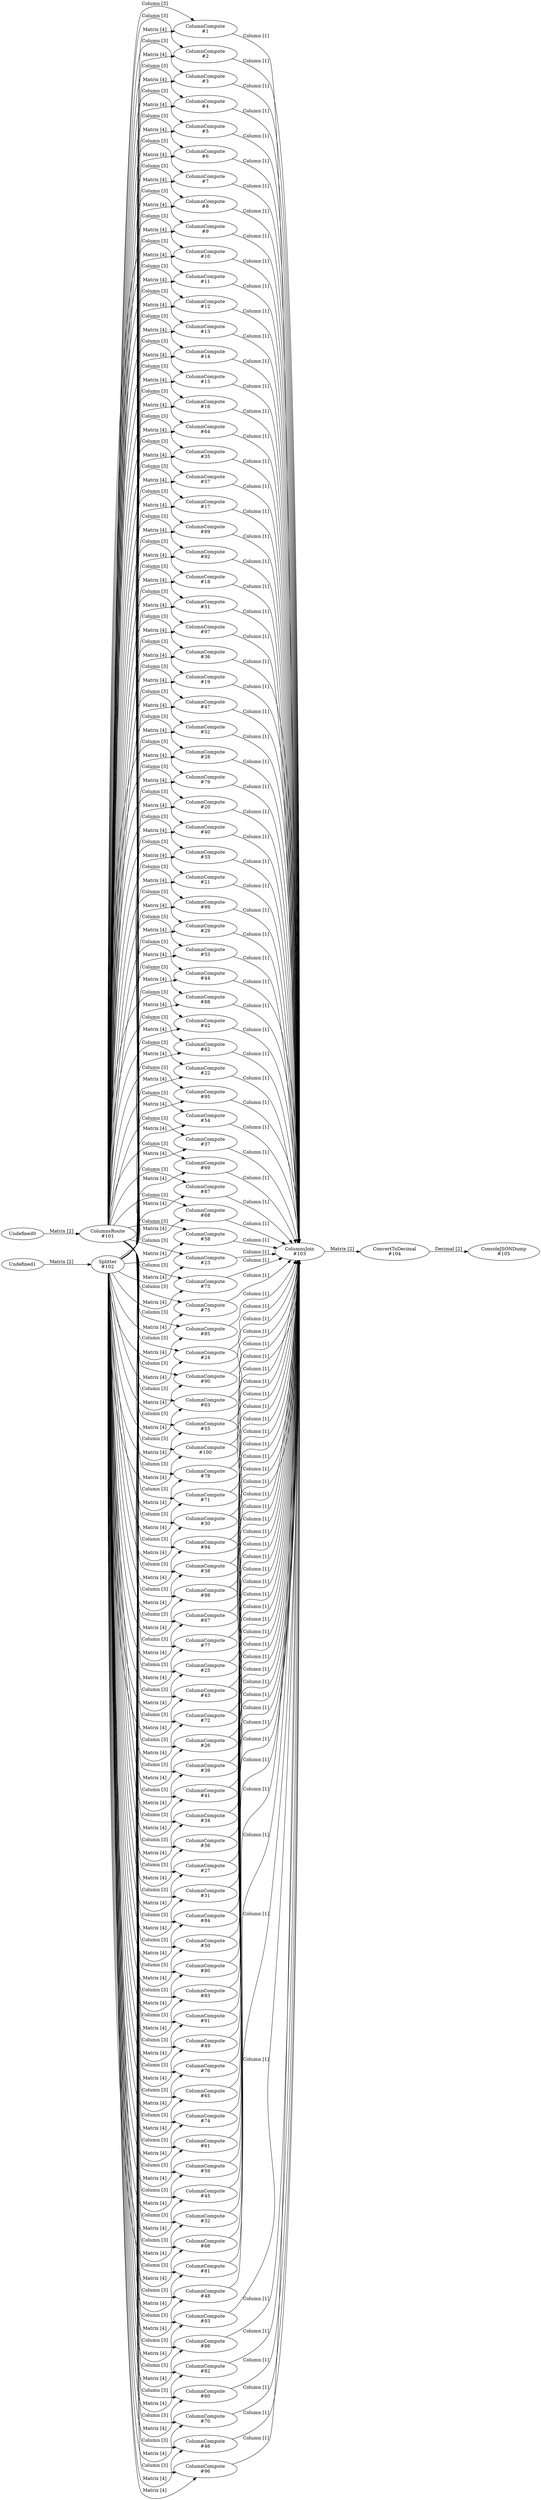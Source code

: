 digraph {
rankdir = LR
"Stage1"[label="ColumnCompute
#1"]
"Stage2"[label="ColumnCompute
#2"]
"Stage3"[label="ColumnCompute
#3"]
"Stage4"[label="ColumnCompute
#4"]
"Stage5"[label="ColumnCompute
#5"]
"Stage6"[label="ColumnCompute
#6"]
"Stage7"[label="ColumnCompute
#7"]
"Stage8"[label="ColumnCompute
#8"]
"Stage9"[label="ColumnCompute
#9"]
"Stage10"[label="ColumnCompute
#10"]
"Stage11"[label="ColumnCompute
#11"]
"Stage12"[label="ColumnCompute
#12"]
"Stage13"[label="ColumnCompute
#13"]
"Stage14"[label="ColumnCompute
#14"]
"Stage15"[label="ColumnCompute
#15"]
"Stage16"[label="ColumnCompute
#16"]
"Stage17"[label="ColumnCompute
#17"]
"Stage18"[label="ColumnCompute
#18"]
"Stage19"[label="ColumnCompute
#19"]
"Stage20"[label="ColumnCompute
#20"]
"Stage21"[label="ColumnCompute
#21"]
"Stage22"[label="ColumnCompute
#22"]
"Stage23"[label="ColumnCompute
#23"]
"Stage24"[label="ColumnCompute
#24"]
"Stage25"[label="ColumnCompute
#25"]
"Stage26"[label="ColumnCompute
#26"]
"Stage27"[label="ColumnCompute
#27"]
"Stage28"[label="ColumnCompute
#28"]
"Stage29"[label="ColumnCompute
#29"]
"Stage30"[label="ColumnCompute
#30"]
"Stage31"[label="ColumnCompute
#31"]
"Stage32"[label="ColumnCompute
#32"]
"Stage33"[label="ColumnCompute
#33"]
"Stage34"[label="ColumnCompute
#34"]
"Stage35"[label="ColumnCompute
#35"]
"Stage36"[label="ColumnCompute
#36"]
"Stage37"[label="ColumnCompute
#37"]
"Stage38"[label="ColumnCompute
#38"]
"Stage39"[label="ColumnCompute
#39"]
"Stage40"[label="ColumnCompute
#40"]
"Stage41"[label="ColumnCompute
#41"]
"Stage42"[label="ColumnCompute
#42"]
"Stage43"[label="ColumnCompute
#43"]
"Stage44"[label="ColumnCompute
#44"]
"Stage45"[label="ColumnCompute
#45"]
"Stage46"[label="ColumnCompute
#46"]
"Stage47"[label="ColumnCompute
#47"]
"Stage48"[label="ColumnCompute
#48"]
"Stage49"[label="ColumnCompute
#49"]
"Stage50"[label="ColumnCompute
#50"]
"Stage51"[label="ColumnCompute
#51"]
"Stage52"[label="ColumnCompute
#52"]
"Stage53"[label="ColumnCompute
#53"]
"Stage54"[label="ColumnCompute
#54"]
"Stage55"[label="ColumnCompute
#55"]
"Stage56"[label="ColumnCompute
#56"]
"Stage57"[label="ColumnCompute
#57"]
"Stage58"[label="ColumnCompute
#58"]
"Stage59"[label="ColumnCompute
#59"]
"Stage60"[label="ColumnCompute
#60"]
"Stage61"[label="ColumnCompute
#61"]
"Stage62"[label="ColumnCompute
#62"]
"Stage63"[label="ColumnCompute
#63"]
"Stage64"[label="ColumnCompute
#64"]
"Stage65"[label="ColumnCompute
#65"]
"Stage66"[label="ColumnCompute
#66"]
"Stage67"[label="ColumnCompute
#67"]
"Stage68"[label="ColumnCompute
#68"]
"Stage69"[label="ColumnCompute
#69"]
"Stage70"[label="ColumnCompute
#70"]
"Stage71"[label="ColumnCompute
#71"]
"Stage72"[label="ColumnCompute
#72"]
"Stage73"[label="ColumnCompute
#73"]
"Stage74"[label="ColumnCompute
#74"]
"Stage75"[label="ColumnCompute
#75"]
"Stage76"[label="ColumnCompute
#76"]
"Stage77"[label="ColumnCompute
#77"]
"Stage78"[label="ColumnCompute
#78"]
"Stage79"[label="ColumnCompute
#79"]
"Stage80"[label="ColumnCompute
#80"]
"Stage81"[label="ColumnCompute
#81"]
"Stage82"[label="ColumnCompute
#82"]
"Stage83"[label="ColumnCompute
#83"]
"Stage84"[label="ColumnCompute
#84"]
"Stage85"[label="ColumnCompute
#85"]
"Stage86"[label="ColumnCompute
#86"]
"Stage87"[label="ColumnCompute
#87"]
"Stage88"[label="ColumnCompute
#88"]
"Stage89"[label="ColumnCompute
#89"]
"Stage90"[label="ColumnCompute
#90"]
"Stage91"[label="ColumnCompute
#91"]
"Stage92"[label="ColumnCompute
#92"]
"Stage93"[label="ColumnCompute
#93"]
"Stage94"[label="ColumnCompute
#94"]
"Stage95"[label="ColumnCompute
#95"]
"Stage96"[label="ColumnCompute
#96"]
"Stage97"[label="ColumnCompute
#97"]
"Stage98"[label="ColumnCompute
#98"]
"Stage99"[label="ColumnCompute
#99"]
"Stage100"[label="ColumnCompute
#100"]
"Stage101"[label="ColumnsRoute
#101"]
"Stage102"[label="Splitter
#102"]
"Stage103"[label="ColumnsJoin
#103"]
"Stage104"[label="ConvertToDecimal
#104"]
"Stage105"[label="ConsoleJSONDump
#105"]
"Stage100" -> "Stage103"[label="Column [1]",weight=2.0]
"Stage101" -> "Stage100"[label="Column [3]",weight=2.0]
"Stage102" -> "Stage100"[label="Matrix [4]",weight=2.0]
"Stage99" -> "Stage103"[label="Column [1]",weight=2.0]
"Stage101" -> "Stage99"[label="Column [3]",weight=2.0]
"Stage102" -> "Stage99"[label="Matrix [4]",weight=2.0]
"Stage98" -> "Stage103"[label="Column [1]",weight=2.0]
"Stage101" -> "Stage98"[label="Column [3]",weight=2.0]
"Stage102" -> "Stage98"[label="Matrix [4]",weight=2.0]
"Stage97" -> "Stage103"[label="Column [1]",weight=2.0]
"Stage101" -> "Stage97"[label="Column [3]",weight=2.0]
"Stage102" -> "Stage97"[label="Matrix [4]",weight=2.0]
"Stage96" -> "Stage103"[label="Column [1]",weight=2.0]
"Stage101" -> "Stage96"[label="Column [3]",weight=2.0]
"Stage102" -> "Stage96"[label="Matrix [4]",weight=2.0]
"Stage95" -> "Stage103"[label="Column [1]",weight=2.0]
"Stage101" -> "Stage95"[label="Column [3]",weight=2.0]
"Stage102" -> "Stage95"[label="Matrix [4]",weight=2.0]
"Stage94" -> "Stage103"[label="Column [1]",weight=2.0]
"Stage101" -> "Stage94"[label="Column [3]",weight=2.0]
"Stage102" -> "Stage94"[label="Matrix [4]",weight=2.0]
"Stage93" -> "Stage103"[label="Column [1]",weight=2.0]
"Stage101" -> "Stage93"[label="Column [3]",weight=2.0]
"Stage102" -> "Stage93"[label="Matrix [4]",weight=2.0]
"Stage92" -> "Stage103"[label="Column [1]",weight=2.0]
"Stage101" -> "Stage92"[label="Column [3]",weight=2.0]
"Stage102" -> "Stage92"[label="Matrix [4]",weight=2.0]
"Stage91" -> "Stage103"[label="Column [1]",weight=2.0]
"Stage101" -> "Stage91"[label="Column [3]",weight=2.0]
"Stage102" -> "Stage91"[label="Matrix [4]",weight=2.0]
"Stage90" -> "Stage103"[label="Column [1]",weight=2.0]
"Stage101" -> "Stage90"[label="Column [3]",weight=2.0]
"Stage102" -> "Stage90"[label="Matrix [4]",weight=2.0]
"Stage89" -> "Stage103"[label="Column [1]",weight=2.0]
"Stage101" -> "Stage89"[label="Column [3]",weight=2.0]
"Stage102" -> "Stage89"[label="Matrix [4]",weight=2.0]
"Stage88" -> "Stage103"[label="Column [1]",weight=2.0]
"Stage101" -> "Stage88"[label="Column [3]",weight=2.0]
"Stage102" -> "Stage88"[label="Matrix [4]",weight=2.0]
"Stage87" -> "Stage103"[label="Column [1]",weight=2.0]
"Stage101" -> "Stage87"[label="Column [3]",weight=2.0]
"Stage102" -> "Stage87"[label="Matrix [4]",weight=2.0]
"Stage86" -> "Stage103"[label="Column [1]",weight=2.0]
"Stage101" -> "Stage86"[label="Column [3]",weight=2.0]
"Stage102" -> "Stage86"[label="Matrix [4]",weight=2.0]
"Stage85" -> "Stage103"[label="Column [1]",weight=2.0]
"Stage101" -> "Stage85"[label="Column [3]",weight=2.0]
"Stage102" -> "Stage85"[label="Matrix [4]",weight=2.0]
"Stage84" -> "Stage103"[label="Column [1]",weight=2.0]
"Stage101" -> "Stage84"[label="Column [3]",weight=2.0]
"Stage102" -> "Stage84"[label="Matrix [4]",weight=2.0]
"Stage83" -> "Stage103"[label="Column [1]",weight=2.0]
"Stage101" -> "Stage83"[label="Column [3]",weight=2.0]
"Stage102" -> "Stage83"[label="Matrix [4]",weight=2.0]
"Stage82" -> "Stage103"[label="Column [1]",weight=2.0]
"Stage101" -> "Stage82"[label="Column [3]",weight=2.0]
"Stage102" -> "Stage82"[label="Matrix [4]",weight=2.0]
"Stage81" -> "Stage103"[label="Column [1]",weight=2.0]
"Stage101" -> "Stage81"[label="Column [3]",weight=2.0]
"Stage102" -> "Stage81"[label="Matrix [4]",weight=2.0]
"Stage80" -> "Stage103"[label="Column [1]",weight=2.0]
"Stage101" -> "Stage80"[label="Column [3]",weight=2.0]
"Stage102" -> "Stage80"[label="Matrix [4]",weight=2.0]
"Stage79" -> "Stage103"[label="Column [1]",weight=2.0]
"Stage101" -> "Stage79"[label="Column [3]",weight=2.0]
"Stage102" -> "Stage79"[label="Matrix [4]",weight=2.0]
"Stage78" -> "Stage103"[label="Column [1]",weight=2.0]
"Stage101" -> "Stage78"[label="Column [3]",weight=2.0]
"Stage102" -> "Stage78"[label="Matrix [4]",weight=2.0]
"Stage77" -> "Stage103"[label="Column [1]",weight=2.0]
"Stage101" -> "Stage77"[label="Column [3]",weight=2.0]
"Stage102" -> "Stage77"[label="Matrix [4]",weight=2.0]
"Stage76" -> "Stage103"[label="Column [1]",weight=2.0]
"Stage101" -> "Stage76"[label="Column [3]",weight=2.0]
"Stage102" -> "Stage76"[label="Matrix [4]",weight=2.0]
"Stage75" -> "Stage103"[label="Column [1]",weight=2.0]
"Stage101" -> "Stage75"[label="Column [3]",weight=2.0]
"Stage102" -> "Stage75"[label="Matrix [4]",weight=2.0]
"Stage74" -> "Stage103"[label="Column [1]",weight=2.0]
"Stage101" -> "Stage74"[label="Column [3]",weight=2.0]
"Stage102" -> "Stage74"[label="Matrix [4]",weight=2.0]
"Stage73" -> "Stage103"[label="Column [1]",weight=2.0]
"Stage101" -> "Stage73"[label="Column [3]",weight=2.0]
"Stage102" -> "Stage73"[label="Matrix [4]",weight=2.0]
"Stage72" -> "Stage103"[label="Column [1]",weight=2.0]
"Stage101" -> "Stage72"[label="Column [3]",weight=2.0]
"Stage102" -> "Stage72"[label="Matrix [4]",weight=2.0]
"Stage71" -> "Stage103"[label="Column [1]",weight=2.0]
"Stage101" -> "Stage71"[label="Column [3]",weight=2.0]
"Stage102" -> "Stage71"[label="Matrix [4]",weight=2.0]
"Stage70" -> "Stage103"[label="Column [1]",weight=2.0]
"Stage101" -> "Stage70"[label="Column [3]",weight=2.0]
"Stage102" -> "Stage70"[label="Matrix [4]",weight=2.0]
"Stage69" -> "Stage103"[label="Column [1]",weight=2.0]
"Stage101" -> "Stage69"[label="Column [3]",weight=2.0]
"Stage102" -> "Stage69"[label="Matrix [4]",weight=2.0]
"Stage68" -> "Stage103"[label="Column [1]",weight=2.0]
"Stage101" -> "Stage68"[label="Column [3]",weight=2.0]
"Stage102" -> "Stage68"[label="Matrix [4]",weight=2.0]
"Stage67" -> "Stage103"[label="Column [1]",weight=2.0]
"Stage101" -> "Stage67"[label="Column [3]",weight=2.0]
"Stage102" -> "Stage67"[label="Matrix [4]",weight=2.0]
"Stage66" -> "Stage103"[label="Column [1]",weight=2.0]
"Stage101" -> "Stage66"[label="Column [3]",weight=2.0]
"Stage102" -> "Stage66"[label="Matrix [4]",weight=2.0]
"Stage65" -> "Stage103"[label="Column [1]",weight=2.0]
"Stage101" -> "Stage65"[label="Column [3]",weight=2.0]
"Stage102" -> "Stage65"[label="Matrix [4]",weight=2.0]
"Stage64" -> "Stage103"[label="Column [1]",weight=2.0]
"Stage101" -> "Stage64"[label="Column [3]",weight=2.0]
"Stage102" -> "Stage64"[label="Matrix [4]",weight=2.0]
"Stage63" -> "Stage103"[label="Column [1]",weight=2.0]
"Stage101" -> "Stage63"[label="Column [3]",weight=2.0]
"Stage102" -> "Stage63"[label="Matrix [4]",weight=2.0]
"Stage62" -> "Stage103"[label="Column [1]",weight=2.0]
"Stage101" -> "Stage62"[label="Column [3]",weight=2.0]
"Stage102" -> "Stage62"[label="Matrix [4]",weight=2.0]
"Stage61" -> "Stage103"[label="Column [1]",weight=2.0]
"Stage101" -> "Stage61"[label="Column [3]",weight=2.0]
"Stage102" -> "Stage61"[label="Matrix [4]",weight=2.0]
"Stage60" -> "Stage103"[label="Column [1]",weight=2.0]
"Stage101" -> "Stage60"[label="Column [3]",weight=2.0]
"Stage102" -> "Stage60"[label="Matrix [4]",weight=2.0]
"Stage59" -> "Stage103"[label="Column [1]",weight=2.0]
"Stage101" -> "Stage59"[label="Column [3]",weight=2.0]
"Stage102" -> "Stage59"[label="Matrix [4]",weight=2.0]
"Stage58" -> "Stage103"[label="Column [1]",weight=2.0]
"Stage101" -> "Stage58"[label="Column [3]",weight=2.0]
"Stage102" -> "Stage58"[label="Matrix [4]",weight=2.0]
"Stage57" -> "Stage103"[label="Column [1]",weight=2.0]
"Stage101" -> "Stage57"[label="Column [3]",weight=2.0]
"Stage102" -> "Stage57"[label="Matrix [4]",weight=2.0]
"Stage56" -> "Stage103"[label="Column [1]",weight=2.0]
"Stage101" -> "Stage56"[label="Column [3]",weight=2.0]
"Stage102" -> "Stage56"[label="Matrix [4]",weight=2.0]
"Stage55" -> "Stage103"[label="Column [1]",weight=2.0]
"Stage101" -> "Stage55"[label="Column [3]",weight=2.0]
"Stage102" -> "Stage55"[label="Matrix [4]",weight=2.0]
"Stage54" -> "Stage103"[label="Column [1]",weight=2.0]
"Stage101" -> "Stage54"[label="Column [3]",weight=2.0]
"Stage102" -> "Stage54"[label="Matrix [4]",weight=2.0]
"Stage53" -> "Stage103"[label="Column [1]",weight=2.0]
"Stage101" -> "Stage53"[label="Column [3]",weight=2.0]
"Stage102" -> "Stage53"[label="Matrix [4]",weight=2.0]
"Stage52" -> "Stage103"[label="Column [1]",weight=2.0]
"Stage101" -> "Stage52"[label="Column [3]",weight=2.0]
"Stage102" -> "Stage52"[label="Matrix [4]",weight=2.0]
"Stage51" -> "Stage103"[label="Column [1]",weight=2.0]
"Stage101" -> "Stage51"[label="Column [3]",weight=2.0]
"Stage102" -> "Stage51"[label="Matrix [4]",weight=2.0]
"Stage50" -> "Stage103"[label="Column [1]",weight=2.0]
"Stage101" -> "Stage50"[label="Column [3]",weight=2.0]
"Stage102" -> "Stage50"[label="Matrix [4]",weight=2.0]
"Stage49" -> "Stage103"[label="Column [1]",weight=2.0]
"Stage101" -> "Stage49"[label="Column [3]",weight=2.0]
"Stage102" -> "Stage49"[label="Matrix [4]",weight=2.0]
"Stage48" -> "Stage103"[label="Column [1]",weight=2.0]
"Stage101" -> "Stage48"[label="Column [3]",weight=2.0]
"Stage102" -> "Stage48"[label="Matrix [4]",weight=2.0]
"Stage47" -> "Stage103"[label="Column [1]",weight=2.0]
"Stage101" -> "Stage47"[label="Column [3]",weight=2.0]
"Stage102" -> "Stage47"[label="Matrix [4]",weight=2.0]
"Stage46" -> "Stage103"[label="Column [1]",weight=2.0]
"Stage101" -> "Stage46"[label="Column [3]",weight=2.0]
"Stage102" -> "Stage46"[label="Matrix [4]",weight=2.0]
"Stage45" -> "Stage103"[label="Column [1]",weight=2.0]
"Stage101" -> "Stage45"[label="Column [3]",weight=2.0]
"Stage102" -> "Stage45"[label="Matrix [4]",weight=2.0]
"Stage44" -> "Stage103"[label="Column [1]",weight=2.0]
"Stage101" -> "Stage44"[label="Column [3]",weight=2.0]
"Stage102" -> "Stage44"[label="Matrix [4]",weight=2.0]
"Stage43" -> "Stage103"[label="Column [1]",weight=2.0]
"Stage101" -> "Stage43"[label="Column [3]",weight=2.0]
"Stage102" -> "Stage43"[label="Matrix [4]",weight=2.0]
"Stage42" -> "Stage103"[label="Column [1]",weight=2.0]
"Stage101" -> "Stage42"[label="Column [3]",weight=2.0]
"Stage102" -> "Stage42"[label="Matrix [4]",weight=2.0]
"Stage41" -> "Stage103"[label="Column [1]",weight=2.0]
"Stage101" -> "Stage41"[label="Column [3]",weight=2.0]
"Stage102" -> "Stage41"[label="Matrix [4]",weight=2.0]
"Stage40" -> "Stage103"[label="Column [1]",weight=2.0]
"Stage101" -> "Stage40"[label="Column [3]",weight=2.0]
"Stage102" -> "Stage40"[label="Matrix [4]",weight=2.0]
"Stage39" -> "Stage103"[label="Column [1]",weight=2.0]
"Stage101" -> "Stage39"[label="Column [3]",weight=2.0]
"Stage102" -> "Stage39"[label="Matrix [4]",weight=2.0]
"Stage38" -> "Stage103"[label="Column [1]",weight=2.0]
"Stage101" -> "Stage38"[label="Column [3]",weight=2.0]
"Stage102" -> "Stage38"[label="Matrix [4]",weight=2.0]
"Stage37" -> "Stage103"[label="Column [1]",weight=2.0]
"Stage101" -> "Stage37"[label="Column [3]",weight=2.0]
"Stage102" -> "Stage37"[label="Matrix [4]",weight=2.0]
"Stage36" -> "Stage103"[label="Column [1]",weight=2.0]
"Stage101" -> "Stage36"[label="Column [3]",weight=2.0]
"Stage102" -> "Stage36"[label="Matrix [4]",weight=2.0]
"Stage35" -> "Stage103"[label="Column [1]",weight=2.0]
"Stage101" -> "Stage35"[label="Column [3]",weight=2.0]
"Stage102" -> "Stage35"[label="Matrix [4]",weight=2.0]
"Stage34" -> "Stage103"[label="Column [1]",weight=2.0]
"Stage101" -> "Stage34"[label="Column [3]",weight=2.0]
"Stage102" -> "Stage34"[label="Matrix [4]",weight=2.0]
"Stage33" -> "Stage103"[label="Column [1]",weight=2.0]
"Stage101" -> "Stage33"[label="Column [3]",weight=2.0]
"Stage102" -> "Stage33"[label="Matrix [4]",weight=2.0]
"Stage32" -> "Stage103"[label="Column [1]",weight=2.0]
"Stage101" -> "Stage32"[label="Column [3]",weight=2.0]
"Stage102" -> "Stage32"[label="Matrix [4]",weight=2.0]
"Stage31" -> "Stage103"[label="Column [1]",weight=2.0]
"Stage101" -> "Stage31"[label="Column [3]",weight=2.0]
"Stage102" -> "Stage31"[label="Matrix [4]",weight=2.0]
"Stage30" -> "Stage103"[label="Column [1]",weight=2.0]
"Stage101" -> "Stage30"[label="Column [3]",weight=2.0]
"Stage102" -> "Stage30"[label="Matrix [4]",weight=2.0]
"Stage29" -> "Stage103"[label="Column [1]",weight=2.0]
"Stage101" -> "Stage29"[label="Column [3]",weight=2.0]
"Stage102" -> "Stage29"[label="Matrix [4]",weight=2.0]
"Stage28" -> "Stage103"[label="Column [1]",weight=2.0]
"Stage101" -> "Stage28"[label="Column [3]",weight=2.0]
"Stage102" -> "Stage28"[label="Matrix [4]",weight=2.0]
"Stage27" -> "Stage103"[label="Column [1]",weight=2.0]
"Stage101" -> "Stage27"[label="Column [3]",weight=2.0]
"Stage102" -> "Stage27"[label="Matrix [4]",weight=2.0]
"Stage26" -> "Stage103"[label="Column [1]",weight=2.0]
"Stage101" -> "Stage26"[label="Column [3]",weight=2.0]
"Stage102" -> "Stage26"[label="Matrix [4]",weight=2.0]
"Stage25" -> "Stage103"[label="Column [1]",weight=2.0]
"Stage101" -> "Stage25"[label="Column [3]",weight=2.0]
"Stage102" -> "Stage25"[label="Matrix [4]",weight=2.0]
"Stage24" -> "Stage103"[label="Column [1]",weight=2.0]
"Stage101" -> "Stage24"[label="Column [3]",weight=2.0]
"Stage102" -> "Stage24"[label="Matrix [4]",weight=2.0]
"Stage23" -> "Stage103"[label="Column [1]",weight=2.0]
"Stage101" -> "Stage23"[label="Column [3]",weight=2.0]
"Stage102" -> "Stage23"[label="Matrix [4]",weight=2.0]
"Stage22" -> "Stage103"[label="Column [1]",weight=2.0]
"Stage101" -> "Stage22"[label="Column [3]",weight=2.0]
"Stage102" -> "Stage22"[label="Matrix [4]",weight=2.0]
"Stage21" -> "Stage103"[label="Column [1]",weight=2.0]
"Stage101" -> "Stage21"[label="Column [3]",weight=2.0]
"Stage102" -> "Stage21"[label="Matrix [4]",weight=2.0]
"Stage20" -> "Stage103"[label="Column [1]",weight=2.0]
"Stage101" -> "Stage20"[label="Column [3]",weight=2.0]
"Stage102" -> "Stage20"[label="Matrix [4]",weight=2.0]
"Stage19" -> "Stage103"[label="Column [1]",weight=2.0]
"Stage101" -> "Stage19"[label="Column [3]",weight=2.0]
"Stage102" -> "Stage19"[label="Matrix [4]",weight=2.0]
"Stage18" -> "Stage103"[label="Column [1]",weight=2.0]
"Stage101" -> "Stage18"[label="Column [3]",weight=2.0]
"Stage102" -> "Stage18"[label="Matrix [4]",weight=2.0]
"Stage17" -> "Stage103"[label="Column [1]",weight=2.0]
"Stage101" -> "Stage17"[label="Column [3]",weight=2.0]
"Stage102" -> "Stage17"[label="Matrix [4]",weight=2.0]
"Stage16" -> "Stage103"[label="Column [1]",weight=2.0]
"Stage101" -> "Stage16"[label="Column [3]",weight=2.0]
"Stage102" -> "Stage16"[label="Matrix [4]",weight=2.0]
"Stage15" -> "Stage103"[label="Column [1]",weight=2.0]
"Stage101" -> "Stage15"[label="Column [3]",weight=2.0]
"Stage102" -> "Stage15"[label="Matrix [4]",weight=2.0]
"Stage14" -> "Stage103"[label="Column [1]",weight=2.0]
"Stage101" -> "Stage14"[label="Column [3]",weight=2.0]
"Stage102" -> "Stage14"[label="Matrix [4]",weight=2.0]
"Stage13" -> "Stage103"[label="Column [1]",weight=2.0]
"Stage101" -> "Stage13"[label="Column [3]",weight=2.0]
"Stage102" -> "Stage13"[label="Matrix [4]",weight=2.0]
"Stage12" -> "Stage103"[label="Column [1]",weight=2.0]
"Stage101" -> "Stage12"[label="Column [3]",weight=2.0]
"Stage102" -> "Stage12"[label="Matrix [4]",weight=2.0]
"Stage11" -> "Stage103"[label="Column [1]",weight=2.0]
"Stage101" -> "Stage11"[label="Column [3]",weight=2.0]
"Stage102" -> "Stage11"[label="Matrix [4]",weight=2.0]
"Stage10" -> "Stage103"[label="Column [1]",weight=2.0]
"Stage101" -> "Stage10"[label="Column [3]",weight=2.0]
"Stage102" -> "Stage10"[label="Matrix [4]",weight=2.0]
"Stage9" -> "Stage103"[label="Column [1]",weight=2.0]
"Stage101" -> "Stage9"[label="Column [3]",weight=2.0]
"Stage102" -> "Stage9"[label="Matrix [4]",weight=2.0]
"Stage8" -> "Stage103"[label="Column [1]",weight=2.0]
"Stage101" -> "Stage8"[label="Column [3]",weight=2.0]
"Stage102" -> "Stage8"[label="Matrix [4]",weight=2.0]
"Stage7" -> "Stage103"[label="Column [1]",weight=2.0]
"Stage101" -> "Stage7"[label="Column [3]",weight=2.0]
"Stage102" -> "Stage7"[label="Matrix [4]",weight=2.0]
"Stage6" -> "Stage103"[label="Column [1]",weight=2.0]
"Stage101" -> "Stage6"[label="Column [3]",weight=2.0]
"Stage102" -> "Stage6"[label="Matrix [4]",weight=2.0]
"Stage5" -> "Stage103"[label="Column [1]",weight=2.0]
"Stage101" -> "Stage5"[label="Column [3]",weight=2.0]
"Stage102" -> "Stage5"[label="Matrix [4]",weight=2.0]
"Stage4" -> "Stage103"[label="Column [1]",weight=2.0]
"Stage101" -> "Stage4"[label="Column [3]",weight=2.0]
"Stage102" -> "Stage4"[label="Matrix [4]",weight=2.0]
"Stage3" -> "Stage103"[label="Column [1]",weight=2.0]
"Stage101" -> "Stage3"[label="Column [3]",weight=2.0]
"Stage102" -> "Stage3"[label="Matrix [4]",weight=2.0]
"Stage2" -> "Stage103"[label="Column [1]",weight=2.0]
"Stage101" -> "Stage2"[label="Column [3]",weight=2.0]
"Stage102" -> "Stage2"[label="Matrix [4]",weight=2.0]
"Stage1" -> "Stage103"[label="Column [1]",weight=2.0]
"Stage101" -> "Stage1"[label="Column [3]",weight=2.0]
"Stage102" -> "Stage1"[label="Matrix [4]",weight=2.0]
"Stage104" -> "Stage105"[label="Decimal [2]",weight=2.0]
"Stage103" -> "Stage104"[label="Matrix [2]",weight=2.0]
"Undefined0" -> "Stage101"[label="Matrix [2]",weight=2.0]
"Undefined1" -> "Stage102"[label="Matrix [2]",weight=2.0]
}
